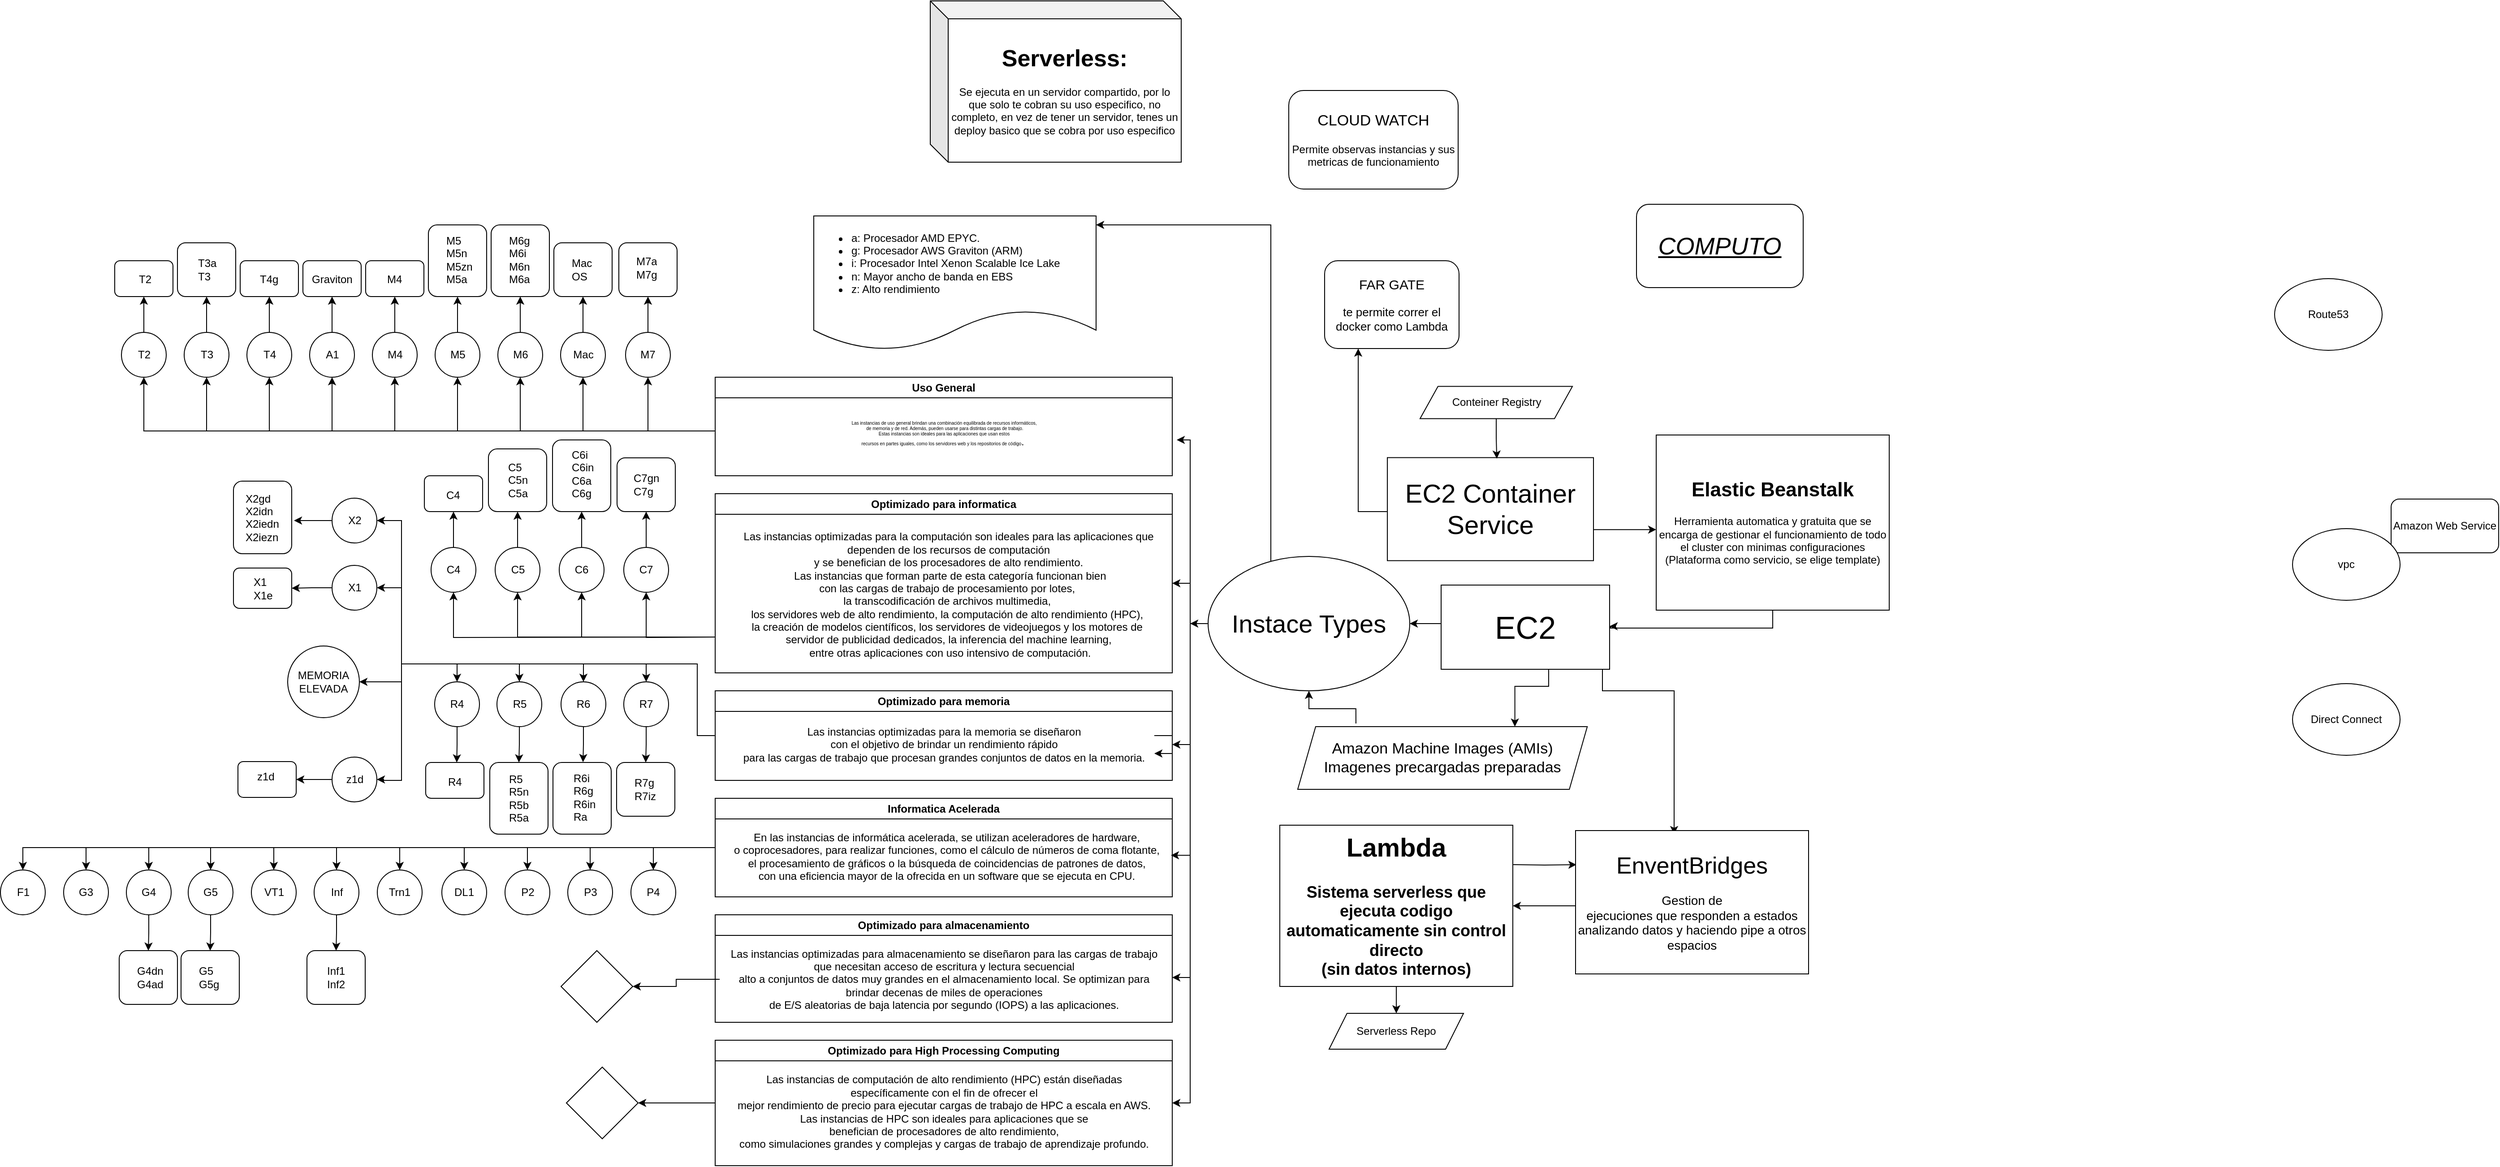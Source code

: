 <mxfile version="21.3.6" type="github">
  <diagram name="Página-1" id="7uCXfXIc8fd2pdZziexb">
    <mxGraphModel dx="3400" dy="2095" grid="1" gridSize="10" guides="1" tooltips="1" connect="1" arrows="1" fold="1" page="1" pageScale="1" pageWidth="827" pageHeight="1169" math="0" shadow="0">
      <root>
        <mxCell id="0" />
        <mxCell id="1" parent="0" />
        <mxCell id="kZv1v513atMaFXBSJFO3-1" value="Amazon Web Service" style="rounded=1;whiteSpace=wrap;html=1;" parent="1" vertex="1">
          <mxGeometry x="1070" y="186" width="120" height="60" as="geometry" />
        </mxCell>
        <mxCell id="E2Kj-onIHeJ60yQdCFoT-235" style="edgeStyle=orthogonalEdgeStyle;rounded=0;orthogonalLoop=1;jettySize=auto;html=1;entryX=0.423;entryY=0.025;entryDx=0;entryDy=0;entryPerimeter=0;" edge="1" parent="1" source="wzusWgHNVMKydE2oBifo-2" target="E2Kj-onIHeJ60yQdCFoT-234">
          <mxGeometry relative="1" as="geometry">
            <Array as="points">
              <mxPoint x="190" y="400" />
              <mxPoint x="270" y="400" />
            </Array>
          </mxGeometry>
        </mxCell>
        <mxCell id="E2Kj-onIHeJ60yQdCFoT-237" style="edgeStyle=orthogonalEdgeStyle;rounded=0;orthogonalLoop=1;jettySize=auto;html=1;entryX=0.75;entryY=0;entryDx=0;entryDy=0;" edge="1" parent="1" source="wzusWgHNVMKydE2oBifo-2" target="E2Kj-onIHeJ60yQdCFoT-231">
          <mxGeometry relative="1" as="geometry">
            <Array as="points">
              <mxPoint x="130" y="395" />
              <mxPoint x="92" y="395" />
            </Array>
          </mxGeometry>
        </mxCell>
        <mxCell id="E2Kj-onIHeJ60yQdCFoT-248" style="edgeStyle=orthogonalEdgeStyle;rounded=0;orthogonalLoop=1;jettySize=auto;html=1;" edge="1" parent="1" target="wzusWgHNVMKydE2oBifo-4">
          <mxGeometry relative="1" as="geometry">
            <mxPoint x="10" y="327.957" as="sourcePoint" />
            <mxPoint x="-10" y="330" as="targetPoint" />
            <Array as="points">
              <mxPoint x="10" y="325" />
            </Array>
          </mxGeometry>
        </mxCell>
        <mxCell id="wzusWgHNVMKydE2oBifo-2" value="&lt;font style=&quot;font-size: 35px;&quot;&gt;EC2&lt;/font&gt;" style="rounded=0;whiteSpace=wrap;html=1;" parent="1" vertex="1">
          <mxGeometry x="10" y="282" width="188" height="94" as="geometry" />
        </mxCell>
        <mxCell id="wzusWgHNVMKydE2oBifo-9" style="edgeStyle=orthogonalEdgeStyle;rounded=0;orthogonalLoop=1;jettySize=auto;html=1;" parent="1" target="wzusWgHNVMKydE2oBifo-8" edge="1">
          <mxGeometry relative="1" as="geometry">
            <mxPoint x="-260" y="325" as="sourcePoint" />
            <Array as="points">
              <mxPoint x="-270" y="325" />
              <mxPoint x="-270" y="120" />
            </Array>
          </mxGeometry>
        </mxCell>
        <mxCell id="wzusWgHNVMKydE2oBifo-12" style="edgeStyle=orthogonalEdgeStyle;rounded=0;orthogonalLoop=1;jettySize=auto;html=1;exitX=0;exitY=0.5;exitDx=0;exitDy=0;entryX=1;entryY=0.5;entryDx=0;entryDy=0;" parent="1" source="wzusWgHNVMKydE2oBifo-4" target="wzusWgHNVMKydE2oBifo-10" edge="1">
          <mxGeometry relative="1" as="geometry" />
        </mxCell>
        <mxCell id="wzusWgHNVMKydE2oBifo-15" style="edgeStyle=orthogonalEdgeStyle;rounded=0;orthogonalLoop=1;jettySize=auto;html=1;" parent="1" source="wzusWgHNVMKydE2oBifo-4" edge="1">
          <mxGeometry relative="1" as="geometry">
            <mxPoint x="-270" y="325" as="targetPoint" />
          </mxGeometry>
        </mxCell>
        <mxCell id="wzusWgHNVMKydE2oBifo-16" style="edgeStyle=orthogonalEdgeStyle;rounded=0;orthogonalLoop=1;jettySize=auto;html=1;" parent="1" source="wzusWgHNVMKydE2oBifo-4" edge="1">
          <mxGeometry relative="1" as="geometry">
            <mxPoint x="-290" y="460" as="targetPoint" />
            <Array as="points">
              <mxPoint x="-270" y="325" />
              <mxPoint x="-270" y="460" />
              <mxPoint x="-290" y="460" />
            </Array>
          </mxGeometry>
        </mxCell>
        <mxCell id="wzusWgHNVMKydE2oBifo-22" style="edgeStyle=orthogonalEdgeStyle;rounded=0;orthogonalLoop=1;jettySize=auto;html=1;entryX=1.001;entryY=0.48;entryDx=0;entryDy=0;entryPerimeter=0;" parent="1" source="wzusWgHNVMKydE2oBifo-4" target="wzusWgHNVMKydE2oBifo-19" edge="1">
          <mxGeometry relative="1" as="geometry">
            <Array as="points">
              <mxPoint x="-270" y="325" />
              <mxPoint x="-270" y="584" />
            </Array>
          </mxGeometry>
        </mxCell>
        <mxCell id="wzusWgHNVMKydE2oBifo-27" style="edgeStyle=orthogonalEdgeStyle;rounded=0;orthogonalLoop=1;jettySize=auto;html=1;" parent="1" source="wzusWgHNVMKydE2oBifo-4" edge="1">
          <mxGeometry relative="1" as="geometry">
            <mxPoint x="-290" y="720" as="targetPoint" />
            <Array as="points">
              <mxPoint x="-270" y="325" />
              <mxPoint x="-270" y="720" />
              <mxPoint x="-290" y="720" />
            </Array>
          </mxGeometry>
        </mxCell>
        <mxCell id="E2Kj-onIHeJ60yQdCFoT-4" style="edgeStyle=orthogonalEdgeStyle;rounded=0;orthogonalLoop=1;jettySize=auto;html=1;entryX=1;entryY=0.5;entryDx=0;entryDy=0;" edge="1" parent="1" source="wzusWgHNVMKydE2oBifo-4" target="E2Kj-onIHeJ60yQdCFoT-1">
          <mxGeometry relative="1" as="geometry" />
        </mxCell>
        <mxCell id="E2Kj-onIHeJ60yQdCFoT-18" style="edgeStyle=orthogonalEdgeStyle;rounded=0;orthogonalLoop=1;jettySize=auto;html=1;" edge="1" parent="1" source="wzusWgHNVMKydE2oBifo-4">
          <mxGeometry relative="1" as="geometry">
            <mxPoint x="-375" y="-120" as="targetPoint" />
            <Array as="points">
              <mxPoint x="-180" y="-120" />
            </Array>
          </mxGeometry>
        </mxCell>
        <mxCell id="wzusWgHNVMKydE2oBifo-4" value="&lt;font style=&quot;font-size: 28px;&quot;&gt;Instace Types&lt;/font&gt;" style="ellipse;whiteSpace=wrap;html=1;" parent="1" vertex="1">
          <mxGeometry x="-250" y="250" width="225" height="150" as="geometry" />
        </mxCell>
        <mxCell id="E2Kj-onIHeJ60yQdCFoT-24" style="edgeStyle=orthogonalEdgeStyle;rounded=0;orthogonalLoop=1;jettySize=auto;html=1;entryX=0.5;entryY=1;entryDx=0;entryDy=0;" edge="1" parent="1" target="E2Kj-onIHeJ60yQdCFoT-20">
          <mxGeometry relative="1" as="geometry">
            <mxPoint x="-800" y="120" as="sourcePoint" />
            <Array as="points">
              <mxPoint x="-800" y="110" />
              <mxPoint x="-1017" y="110" />
            </Array>
          </mxGeometry>
        </mxCell>
        <mxCell id="E2Kj-onIHeJ60yQdCFoT-26" style="edgeStyle=orthogonalEdgeStyle;rounded=0;orthogonalLoop=1;jettySize=auto;html=1;entryX=0.5;entryY=1;entryDx=0;entryDy=0;" edge="1" parent="1" target="E2Kj-onIHeJ60yQdCFoT-5">
          <mxGeometry relative="1" as="geometry">
            <mxPoint x="-800" y="110" as="sourcePoint" />
            <Array as="points">
              <mxPoint x="-875" y="110" />
            </Array>
          </mxGeometry>
        </mxCell>
        <mxCell id="E2Kj-onIHeJ60yQdCFoT-27" style="edgeStyle=orthogonalEdgeStyle;rounded=0;orthogonalLoop=1;jettySize=auto;html=1;entryX=0.5;entryY=1;entryDx=0;entryDy=0;" edge="1" parent="1" source="wzusWgHNVMKydE2oBifo-5" target="E2Kj-onIHeJ60yQdCFoT-10">
          <mxGeometry relative="1" as="geometry">
            <Array as="points">
              <mxPoint x="-947" y="110" />
            </Array>
          </mxGeometry>
        </mxCell>
        <mxCell id="E2Kj-onIHeJ60yQdCFoT-32" style="edgeStyle=orthogonalEdgeStyle;rounded=0;orthogonalLoop=1;jettySize=auto;html=1;entryX=0.5;entryY=1;entryDx=0;entryDy=0;" edge="1" parent="1" source="wzusWgHNVMKydE2oBifo-5" target="E2Kj-onIHeJ60yQdCFoT-29">
          <mxGeometry relative="1" as="geometry">
            <Array as="points">
              <mxPoint x="-1087" y="110" />
            </Array>
          </mxGeometry>
        </mxCell>
        <mxCell id="E2Kj-onIHeJ60yQdCFoT-42" style="edgeStyle=orthogonalEdgeStyle;rounded=0;orthogonalLoop=1;jettySize=auto;html=1;entryX=0.5;entryY=1;entryDx=0;entryDy=0;" edge="1" parent="1" source="wzusWgHNVMKydE2oBifo-5" target="E2Kj-onIHeJ60yQdCFoT-34">
          <mxGeometry relative="1" as="geometry">
            <Array as="points">
              <mxPoint x="-1157" y="110" />
            </Array>
          </mxGeometry>
        </mxCell>
        <mxCell id="E2Kj-onIHeJ60yQdCFoT-43" style="edgeStyle=orthogonalEdgeStyle;rounded=0;orthogonalLoop=1;jettySize=auto;html=1;entryX=0.5;entryY=1;entryDx=0;entryDy=0;" edge="1" parent="1" source="wzusWgHNVMKydE2oBifo-5" target="E2Kj-onIHeJ60yQdCFoT-39">
          <mxGeometry relative="1" as="geometry">
            <Array as="points">
              <mxPoint x="-1227" y="110" />
            </Array>
          </mxGeometry>
        </mxCell>
        <mxCell id="E2Kj-onIHeJ60yQdCFoT-65" style="edgeStyle=orthogonalEdgeStyle;rounded=0;orthogonalLoop=1;jettySize=auto;html=1;entryX=0.5;entryY=1;entryDx=0;entryDy=0;" edge="1" parent="1" source="wzusWgHNVMKydE2oBifo-5" target="E2Kj-onIHeJ60yQdCFoT-61">
          <mxGeometry relative="1" as="geometry">
            <Array as="points">
              <mxPoint x="-1437" y="110" />
            </Array>
          </mxGeometry>
        </mxCell>
        <mxCell id="E2Kj-onIHeJ60yQdCFoT-66" style="edgeStyle=orthogonalEdgeStyle;rounded=0;orthogonalLoop=1;jettySize=auto;html=1;entryX=0.5;entryY=1;entryDx=0;entryDy=0;" edge="1" parent="1" source="wzusWgHNVMKydE2oBifo-5" target="E2Kj-onIHeJ60yQdCFoT-53">
          <mxGeometry relative="1" as="geometry">
            <Array as="points">
              <mxPoint x="-1297" y="110" />
            </Array>
          </mxGeometry>
        </mxCell>
        <mxCell id="wzusWgHNVMKydE2oBifo-5" value="Uso General" style="swimlane;whiteSpace=wrap;html=1;" parent="1" vertex="1">
          <mxGeometry x="-800" y="50" width="510" height="110" as="geometry" />
        </mxCell>
        <mxCell id="wzusWgHNVMKydE2oBifo-8" value="&lt;div style=&quot;font-size: 5px;&quot;&gt;Las instancias de uso general brindan una combinación equilibrada de recursos informáticos&lt;span style=&quot;background-color: initial;&quot;&gt;,&lt;/span&gt;&lt;/div&gt;&lt;div style=&quot;font-size: 5px;&quot;&gt;&lt;span style=&quot;background-color: initial;&quot;&gt;&amp;nbsp;de memoria y de red. Además, pueden usarse para distintas cargas de trabajo.&lt;/span&gt;&lt;/div&gt;&lt;div style=&quot;font-size: 5px;&quot;&gt;&lt;span style=&quot;background-color: initial;&quot;&gt;Estas instancias son ideales para las aplicaciones que us&lt;/span&gt;&lt;span style=&quot;background-color: initial;&quot;&gt;an estos&lt;/span&gt;&lt;/div&gt;&lt;div style=&quot;font-size: 5px;&quot;&gt;&lt;span style=&quot;background-color: initial;&quot;&gt;recursos en partes iguales, como los servidores web y los repositorios de código&lt;/span&gt;&lt;span style=&quot;font-size: 11px; background-color: initial;&quot;&gt;.&amp;nbsp;&lt;/span&gt;&lt;/div&gt;" style="text;html=1;align=center;verticalAlign=middle;resizable=0;points=[];autosize=1;strokeColor=none;fillColor=none;" parent="wzusWgHNVMKydE2oBifo-5" vertex="1">
          <mxGeometry x="-5" y="28" width="520" height="70" as="geometry" />
        </mxCell>
        <mxCell id="E2Kj-onIHeJ60yQdCFoT-86" style="edgeStyle=orthogonalEdgeStyle;rounded=0;orthogonalLoop=1;jettySize=auto;html=1;entryX=0.5;entryY=1;entryDx=0;entryDy=0;" edge="1" parent="1" source="wzusWgHNVMKydE2oBifo-10" target="E2Kj-onIHeJ60yQdCFoT-72">
          <mxGeometry relative="1" as="geometry">
            <Array as="points">
              <mxPoint x="-949" y="340" />
            </Array>
          </mxGeometry>
        </mxCell>
        <mxCell id="E2Kj-onIHeJ60yQdCFoT-88" style="edgeStyle=orthogonalEdgeStyle;rounded=0;orthogonalLoop=1;jettySize=auto;html=1;entryX=0.5;entryY=1;entryDx=0;entryDy=0;exitX=0;exitY=0.5;exitDx=0;exitDy=0;" edge="1" parent="1" source="wzusWgHNVMKydE2oBifo-10" target="E2Kj-onIHeJ60yQdCFoT-76">
          <mxGeometry relative="1" as="geometry">
            <Array as="points">
              <mxPoint x="-800" y="340" />
              <mxPoint x="-1020" y="340" />
            </Array>
          </mxGeometry>
        </mxCell>
        <mxCell id="E2Kj-onIHeJ60yQdCFoT-90" style="edgeStyle=orthogonalEdgeStyle;rounded=0;orthogonalLoop=1;jettySize=auto;html=1;entryX=0.5;entryY=1;entryDx=0;entryDy=0;" edge="1" parent="1" target="E2Kj-onIHeJ60yQdCFoT-68">
          <mxGeometry relative="1" as="geometry">
            <mxPoint x="-800" y="340" as="sourcePoint" />
          </mxGeometry>
        </mxCell>
        <mxCell id="E2Kj-onIHeJ60yQdCFoT-91" style="edgeStyle=orthogonalEdgeStyle;rounded=0;orthogonalLoop=1;jettySize=auto;html=1;entryX=0.5;entryY=1;entryDx=0;entryDy=0;" edge="1" parent="1" target="E2Kj-onIHeJ60yQdCFoT-80">
          <mxGeometry relative="1" as="geometry">
            <mxPoint x="-800" y="340" as="sourcePoint" />
          </mxGeometry>
        </mxCell>
        <mxCell id="wzusWgHNVMKydE2oBifo-10" value="Optimizado para informatica" style="swimlane;whiteSpace=wrap;html=1;" parent="1" vertex="1">
          <mxGeometry x="-800" y="180" width="510" height="200" as="geometry" />
        </mxCell>
        <mxCell id="wzusWgHNVMKydE2oBifo-11" value="&lt;div&gt;Las instancias optimizadas para la computación son ideales para las aplicaciones que&lt;/div&gt;&lt;div&gt;&amp;nbsp;dependen de los recursos de computación&amp;nbsp;&lt;/div&gt;&lt;div&gt;y se benefician de los procesadores de alto rendimiento.&lt;/div&gt;&lt;div&gt;&amp;nbsp;Las instancias que forman parte de esta categoría funcionan bien&lt;/div&gt;&lt;div&gt;con las cargas de trabajo de procesamiento por lotes,&amp;nbsp;&lt;/div&gt;&lt;div&gt;la transcodificación de archivos multimedia,&amp;nbsp;&lt;/div&gt;&lt;div&gt;los servidores web de alto rendimiento, la computación de alto rendimiento (HPC),&amp;nbsp;&lt;/div&gt;&lt;div&gt;la creación de modelos científicos, los servidores de videojuegos y los motores de&amp;nbsp;&lt;/div&gt;&lt;div&gt;servidor de publicidad dedicados, la inferencia del machine learning,&lt;/div&gt;&lt;div&gt;&amp;nbsp;entre otras aplicaciones con uso intensivo de computación.&lt;/div&gt;&lt;div&gt;&lt;br&gt;&lt;/div&gt;" style="text;html=1;align=center;verticalAlign=middle;resizable=0;points=[];autosize=1;strokeColor=none;fillColor=none;" parent="wzusWgHNVMKydE2oBifo-10" vertex="1">
          <mxGeometry x="20" y="35" width="480" height="170" as="geometry" />
        </mxCell>
        <mxCell id="E2Kj-onIHeJ60yQdCFoT-118" style="edgeStyle=orthogonalEdgeStyle;rounded=0;orthogonalLoop=1;jettySize=auto;html=1;entryX=0.5;entryY=0;entryDx=0;entryDy=0;" edge="1" parent="1" source="wzusWgHNVMKydE2oBifo-13" target="E2Kj-onIHeJ60yQdCFoT-93">
          <mxGeometry relative="1" as="geometry">
            <Array as="points">
              <mxPoint x="-820" y="450" />
              <mxPoint x="-820" y="370" />
              <mxPoint x="-877" y="370" />
            </Array>
          </mxGeometry>
        </mxCell>
        <mxCell id="E2Kj-onIHeJ60yQdCFoT-119" style="edgeStyle=orthogonalEdgeStyle;rounded=0;orthogonalLoop=1;jettySize=auto;html=1;entryX=0.5;entryY=0;entryDx=0;entryDy=0;exitX=0;exitY=0.5;exitDx=0;exitDy=0;" edge="1" parent="1" source="wzusWgHNVMKydE2oBifo-13" target="E2Kj-onIHeJ60yQdCFoT-97">
          <mxGeometry relative="1" as="geometry">
            <mxPoint x="-800" y="430" as="sourcePoint" />
            <Array as="points">
              <mxPoint x="-820" y="450" />
              <mxPoint x="-820" y="370" />
              <mxPoint x="-947" y="370" />
            </Array>
          </mxGeometry>
        </mxCell>
        <mxCell id="E2Kj-onIHeJ60yQdCFoT-120" style="edgeStyle=orthogonalEdgeStyle;rounded=0;orthogonalLoop=1;jettySize=auto;html=1;entryX=0.5;entryY=0;entryDx=0;entryDy=0;" edge="1" parent="1" target="E2Kj-onIHeJ60yQdCFoT-101">
          <mxGeometry relative="1" as="geometry">
            <mxPoint x="-820" y="450" as="sourcePoint" />
            <Array as="points">
              <mxPoint x="-820" y="370" />
              <mxPoint x="-1018" y="370" />
            </Array>
          </mxGeometry>
        </mxCell>
        <mxCell id="E2Kj-onIHeJ60yQdCFoT-121" style="edgeStyle=orthogonalEdgeStyle;rounded=0;orthogonalLoop=1;jettySize=auto;html=1;entryX=0.5;entryY=0;entryDx=0;entryDy=0;exitX=0;exitY=0.5;exitDx=0;exitDy=0;" edge="1" parent="1" source="wzusWgHNVMKydE2oBifo-13" target="E2Kj-onIHeJ60yQdCFoT-105">
          <mxGeometry relative="1" as="geometry">
            <Array as="points">
              <mxPoint x="-820" y="450" />
              <mxPoint x="-820" y="370" />
              <mxPoint x="-1088" y="370" />
            </Array>
          </mxGeometry>
        </mxCell>
        <mxCell id="E2Kj-onIHeJ60yQdCFoT-157" style="edgeStyle=orthogonalEdgeStyle;rounded=0;orthogonalLoop=1;jettySize=auto;html=1;entryX=1;entryY=0.5;entryDx=0;entryDy=0;" edge="1" parent="1" target="E2Kj-onIHeJ60yQdCFoT-126">
          <mxGeometry relative="1" as="geometry">
            <mxPoint x="-800" y="450" as="sourcePoint" />
            <Array as="points">
              <mxPoint x="-820" y="450" />
              <mxPoint x="-820" y="370" />
              <mxPoint x="-1150" y="370" />
              <mxPoint x="-1150" y="210" />
            </Array>
          </mxGeometry>
        </mxCell>
        <mxCell id="E2Kj-onIHeJ60yQdCFoT-158" style="edgeStyle=orthogonalEdgeStyle;rounded=0;orthogonalLoop=1;jettySize=auto;html=1;entryX=1;entryY=0.5;entryDx=0;entryDy=0;exitX=0;exitY=0.5;exitDx=0;exitDy=0;" edge="1" parent="1" source="wzusWgHNVMKydE2oBifo-13" target="E2Kj-onIHeJ60yQdCFoT-146">
          <mxGeometry relative="1" as="geometry">
            <Array as="points">
              <mxPoint x="-820" y="450" />
              <mxPoint x="-820" y="370" />
              <mxPoint x="-1150" y="370" />
              <mxPoint x="-1150" y="285" />
            </Array>
          </mxGeometry>
        </mxCell>
        <mxCell id="E2Kj-onIHeJ60yQdCFoT-166" style="edgeStyle=orthogonalEdgeStyle;rounded=0;orthogonalLoop=1;jettySize=auto;html=1;entryX=1;entryY=0.5;entryDx=0;entryDy=0;exitX=0;exitY=0.5;exitDx=0;exitDy=0;" edge="1" parent="1" source="wzusWgHNVMKydE2oBifo-13" target="E2Kj-onIHeJ60yQdCFoT-154">
          <mxGeometry relative="1" as="geometry">
            <Array as="points">
              <mxPoint x="-820" y="450" />
              <mxPoint x="-820" y="370" />
              <mxPoint x="-1150" y="370" />
              <mxPoint x="-1150" y="500" />
              <mxPoint x="-1170" y="500" />
              <mxPoint x="-1170" y="499" />
            </Array>
          </mxGeometry>
        </mxCell>
        <mxCell id="E2Kj-onIHeJ60yQdCFoT-168" style="edgeStyle=orthogonalEdgeStyle;rounded=0;orthogonalLoop=1;jettySize=auto;html=1;entryX=1;entryY=0.5;entryDx=0;entryDy=0;exitX=0;exitY=0.5;exitDx=0;exitDy=0;" edge="1" parent="1" source="wzusWgHNVMKydE2oBifo-13" target="E2Kj-onIHeJ60yQdCFoT-150">
          <mxGeometry relative="1" as="geometry">
            <Array as="points">
              <mxPoint x="-820" y="450" />
              <mxPoint x="-820" y="370" />
              <mxPoint x="-1150" y="370" />
              <mxPoint x="-1150" y="390" />
            </Array>
          </mxGeometry>
        </mxCell>
        <mxCell id="wzusWgHNVMKydE2oBifo-13" value="Optimizado para memoria" style="swimlane;whiteSpace=wrap;html=1;" parent="1" vertex="1">
          <mxGeometry x="-800" y="400" width="510" height="100" as="geometry" />
        </mxCell>
        <mxCell id="wzusWgHNVMKydE2oBifo-14" value="Las instancias optimizadas para la memoria se diseñaron&lt;br&gt;con el objetivo de brindar un rendimiento rápido&lt;br&gt;para las cargas de trabajo que procesan grandes conjuntos de datos en la memoria." style="text;html=1;align=center;verticalAlign=middle;resizable=0;points=[];autosize=1;strokeColor=none;fillColor=none;" parent="wzusWgHNVMKydE2oBifo-13" vertex="1">
          <mxGeometry x="20" y="30" width="470" height="60" as="geometry" />
        </mxCell>
        <mxCell id="E2Kj-onIHeJ60yQdCFoT-167" style="edgeStyle=orthogonalEdgeStyle;rounded=0;orthogonalLoop=1;jettySize=auto;html=1;" edge="1" parent="wzusWgHNVMKydE2oBifo-13" source="wzusWgHNVMKydE2oBifo-14" target="wzusWgHNVMKydE2oBifo-14">
          <mxGeometry relative="1" as="geometry" />
        </mxCell>
        <mxCell id="wzusWgHNVMKydE2oBifo-17" value="&lt;ul&gt;&lt;li&gt;&lt;span style=&quot;background-color: initial;&quot;&gt;a: Procesador AMD EPYC.&lt;/span&gt;&lt;/li&gt;&lt;li&gt;g: Procesador AWS Graviton (ARM)&lt;/li&gt;&lt;li&gt;i: Procesador Intel Xenon Scalable Ice Lake&lt;/li&gt;&lt;li&gt;n: Mayor ancho de banda en EBS&lt;/li&gt;&lt;li&gt;z: Alto rendimiento&amp;nbsp;&amp;nbsp;&lt;/li&gt;&lt;/ul&gt;" style="shape=document;whiteSpace=wrap;html=1;boundedLbl=1;align=left;" parent="1" vertex="1">
          <mxGeometry x="-690" y="-130" width="315" height="150" as="geometry" />
        </mxCell>
        <mxCell id="E2Kj-onIHeJ60yQdCFoT-216" style="edgeStyle=orthogonalEdgeStyle;rounded=0;orthogonalLoop=1;jettySize=auto;html=1;entryX=0.5;entryY=0;entryDx=0;entryDy=0;" edge="1" parent="1" source="wzusWgHNVMKydE2oBifo-18" target="E2Kj-onIHeJ60yQdCFoT-183">
          <mxGeometry relative="1" as="geometry" />
        </mxCell>
        <mxCell id="E2Kj-onIHeJ60yQdCFoT-217" style="edgeStyle=orthogonalEdgeStyle;rounded=0;orthogonalLoop=1;jettySize=auto;html=1;entryX=0.5;entryY=0;entryDx=0;entryDy=0;" edge="1" parent="1" source="wzusWgHNVMKydE2oBifo-18" target="E2Kj-onIHeJ60yQdCFoT-179">
          <mxGeometry relative="1" as="geometry" />
        </mxCell>
        <mxCell id="E2Kj-onIHeJ60yQdCFoT-218" style="edgeStyle=orthogonalEdgeStyle;rounded=0;orthogonalLoop=1;jettySize=auto;html=1;entryX=0.5;entryY=0;entryDx=0;entryDy=0;" edge="1" parent="1" source="wzusWgHNVMKydE2oBifo-18" target="E2Kj-onIHeJ60yQdCFoT-175">
          <mxGeometry relative="1" as="geometry" />
        </mxCell>
        <mxCell id="E2Kj-onIHeJ60yQdCFoT-219" style="edgeStyle=orthogonalEdgeStyle;rounded=0;orthogonalLoop=1;jettySize=auto;html=1;entryX=0.5;entryY=0;entryDx=0;entryDy=0;" edge="1" parent="1" source="wzusWgHNVMKydE2oBifo-18" target="E2Kj-onIHeJ60yQdCFoT-171">
          <mxGeometry relative="1" as="geometry" />
        </mxCell>
        <mxCell id="E2Kj-onIHeJ60yQdCFoT-220" style="edgeStyle=orthogonalEdgeStyle;rounded=0;orthogonalLoop=1;jettySize=auto;html=1;entryX=0.5;entryY=0;entryDx=0;entryDy=0;" edge="1" parent="1" source="wzusWgHNVMKydE2oBifo-18" target="E2Kj-onIHeJ60yQdCFoT-187">
          <mxGeometry relative="1" as="geometry" />
        </mxCell>
        <mxCell id="E2Kj-onIHeJ60yQdCFoT-221" style="edgeStyle=orthogonalEdgeStyle;rounded=0;orthogonalLoop=1;jettySize=auto;html=1;entryX=0.5;entryY=0;entryDx=0;entryDy=0;" edge="1" parent="1" source="wzusWgHNVMKydE2oBifo-18" target="E2Kj-onIHeJ60yQdCFoT-191">
          <mxGeometry relative="1" as="geometry" />
        </mxCell>
        <mxCell id="E2Kj-onIHeJ60yQdCFoT-222" style="edgeStyle=orthogonalEdgeStyle;rounded=0;orthogonalLoop=1;jettySize=auto;html=1;entryX=0.5;entryY=0;entryDx=0;entryDy=0;" edge="1" parent="1" source="wzusWgHNVMKydE2oBifo-18" target="E2Kj-onIHeJ60yQdCFoT-195">
          <mxGeometry relative="1" as="geometry" />
        </mxCell>
        <mxCell id="E2Kj-onIHeJ60yQdCFoT-223" style="edgeStyle=orthogonalEdgeStyle;rounded=0;orthogonalLoop=1;jettySize=auto;html=1;entryX=0.5;entryY=0;entryDx=0;entryDy=0;" edge="1" parent="1" source="wzusWgHNVMKydE2oBifo-18" target="E2Kj-onIHeJ60yQdCFoT-199">
          <mxGeometry relative="1" as="geometry" />
        </mxCell>
        <mxCell id="E2Kj-onIHeJ60yQdCFoT-224" style="edgeStyle=orthogonalEdgeStyle;rounded=0;orthogonalLoop=1;jettySize=auto;html=1;entryX=0.5;entryY=0;entryDx=0;entryDy=0;" edge="1" parent="1" source="wzusWgHNVMKydE2oBifo-18" target="E2Kj-onIHeJ60yQdCFoT-203">
          <mxGeometry relative="1" as="geometry" />
        </mxCell>
        <mxCell id="E2Kj-onIHeJ60yQdCFoT-225" style="edgeStyle=orthogonalEdgeStyle;rounded=0;orthogonalLoop=1;jettySize=auto;html=1;entryX=0.5;entryY=0;entryDx=0;entryDy=0;" edge="1" parent="1" source="wzusWgHNVMKydE2oBifo-18" target="E2Kj-onIHeJ60yQdCFoT-207">
          <mxGeometry relative="1" as="geometry" />
        </mxCell>
        <mxCell id="E2Kj-onIHeJ60yQdCFoT-226" style="edgeStyle=orthogonalEdgeStyle;rounded=0;orthogonalLoop=1;jettySize=auto;html=1;entryX=0.5;entryY=0;entryDx=0;entryDy=0;" edge="1" parent="1" source="wzusWgHNVMKydE2oBifo-18" target="E2Kj-onIHeJ60yQdCFoT-211">
          <mxGeometry relative="1" as="geometry" />
        </mxCell>
        <mxCell id="wzusWgHNVMKydE2oBifo-18" value="Informatica Acelerada" style="swimlane;whiteSpace=wrap;html=1;" parent="1" vertex="1">
          <mxGeometry x="-800" y="520" width="510" height="110" as="geometry" />
        </mxCell>
        <mxCell id="wzusWgHNVMKydE2oBifo-19" value="En las instancias de informática acelerada, se utilizan aceleradores de hardware,&lt;br&gt;o coprocesadores, para realizar funciones, como el cálculo de números de coma flotante,&lt;br&gt;el procesamiento de gráficos o la búsqueda de coincidencias de patrones de datos,&lt;br&gt;con una eficiencia mayor de la ofrecida en un software que se ejecuta en CPU." style="text;html=1;align=center;verticalAlign=middle;resizable=0;points=[];autosize=1;strokeColor=none;fillColor=none;" parent="wzusWgHNVMKydE2oBifo-18" vertex="1">
          <mxGeometry x="8" y="30" width="500" height="70" as="geometry" />
        </mxCell>
        <mxCell id="wzusWgHNVMKydE2oBifo-25" value="Optimizado para almacenamiento" style="swimlane;whiteSpace=wrap;html=1;" parent="1" vertex="1">
          <mxGeometry x="-800" y="650" width="510" height="120" as="geometry" />
        </mxCell>
        <mxCell id="E2Kj-onIHeJ60yQdCFoT-228" style="edgeStyle=orthogonalEdgeStyle;rounded=0;orthogonalLoop=1;jettySize=auto;html=1;entryX=1;entryY=0.5;entryDx=0;entryDy=0;" edge="1" parent="1" source="wzusWgHNVMKydE2oBifo-26" target="E2Kj-onIHeJ60yQdCFoT-227">
          <mxGeometry relative="1" as="geometry" />
        </mxCell>
        <mxCell id="wzusWgHNVMKydE2oBifo-26" value="Las instancias optimizadas para almacenamiento se diseñaron para las cargas de trabajo&lt;br&gt;que necesitan acceso de escritura y lectura secuencial&lt;br&gt;alto a conjuntos de datos muy grandes en el almacenamiento local. Se optimizan para&lt;br&gt;brindar decenas de miles de operaciones&lt;br&gt;de E/S aleatorias de baja latencia por segundo (IOPS) a las aplicaciones." style="text;html=1;align=center;verticalAlign=middle;resizable=0;points=[];autosize=1;strokeColor=none;fillColor=none;" parent="1" vertex="1">
          <mxGeometry x="-795" y="677" width="500" height="90" as="geometry" />
        </mxCell>
        <mxCell id="E2Kj-onIHeJ60yQdCFoT-230" style="edgeStyle=orthogonalEdgeStyle;rounded=0;orthogonalLoop=1;jettySize=auto;html=1;entryX=1;entryY=0.5;entryDx=0;entryDy=0;" edge="1" parent="1" source="E2Kj-onIHeJ60yQdCFoT-1" target="E2Kj-onIHeJ60yQdCFoT-229">
          <mxGeometry relative="1" as="geometry" />
        </mxCell>
        <mxCell id="E2Kj-onIHeJ60yQdCFoT-1" value="Optimizado para High Processing Computing" style="swimlane;whiteSpace=wrap;html=1;" vertex="1" parent="1">
          <mxGeometry x="-800" y="790" width="510" height="140" as="geometry" />
        </mxCell>
        <mxCell id="E2Kj-onIHeJ60yQdCFoT-2" value="Las instancias de computación de alto rendimiento (HPC) están diseñadas&lt;br&gt;específicamente con el fin de ofrecer el&lt;br&gt;mejor rendimiento de precio para ejecutar cargas de trabajo de HPC a escala en AWS.&lt;br&gt;Las instancias de HPC son ideales para aplicaciones que se&lt;br&gt;benefician de procesadores de alto rendimiento,&lt;br&gt;como simulaciones grandes y complejas y cargas de trabajo de aprendizaje profundo." style="text;html=1;align=center;verticalAlign=middle;resizable=0;points=[];autosize=1;strokeColor=none;fillColor=none;" vertex="1" parent="E2Kj-onIHeJ60yQdCFoT-1">
          <mxGeometry x="15" y="30" width="480" height="100" as="geometry" />
        </mxCell>
        <mxCell id="E2Kj-onIHeJ60yQdCFoT-7" style="edgeStyle=orthogonalEdgeStyle;rounded=0;orthogonalLoop=1;jettySize=auto;html=1;entryX=0.5;entryY=1;entryDx=0;entryDy=0;" edge="1" parent="1" source="E2Kj-onIHeJ60yQdCFoT-5" target="E2Kj-onIHeJ60yQdCFoT-6">
          <mxGeometry relative="1" as="geometry" />
        </mxCell>
        <mxCell id="E2Kj-onIHeJ60yQdCFoT-5" value="M7" style="ellipse;whiteSpace=wrap;html=1;" vertex="1" parent="1">
          <mxGeometry x="-900" width="50" height="50" as="geometry" />
        </mxCell>
        <mxCell id="E2Kj-onIHeJ60yQdCFoT-6" value="" style="rounded=1;whiteSpace=wrap;html=1;" vertex="1" parent="1">
          <mxGeometry x="-907.5" y="-100" width="65" height="60" as="geometry" />
        </mxCell>
        <mxCell id="E2Kj-onIHeJ60yQdCFoT-8" value="M7a&lt;br&gt;M7g" style="text;strokeColor=none;fillColor=none;align=left;verticalAlign=middle;spacingLeft=4;spacingRight=4;overflow=hidden;points=[[0,0.5],[1,0.5]];portConstraint=eastwest;rotatable=0;whiteSpace=wrap;html=1;" vertex="1" parent="1">
          <mxGeometry x="-894" y="-95" width="34" height="45" as="geometry" />
        </mxCell>
        <mxCell id="E2Kj-onIHeJ60yQdCFoT-9" style="edgeStyle=orthogonalEdgeStyle;rounded=0;orthogonalLoop=1;jettySize=auto;html=1;entryX=0.5;entryY=1;entryDx=0;entryDy=0;" edge="1" parent="1" source="E2Kj-onIHeJ60yQdCFoT-10" target="E2Kj-onIHeJ60yQdCFoT-11">
          <mxGeometry relative="1" as="geometry" />
        </mxCell>
        <mxCell id="E2Kj-onIHeJ60yQdCFoT-10" value="Mac" style="ellipse;whiteSpace=wrap;html=1;" vertex="1" parent="1">
          <mxGeometry x="-972.5" width="50" height="50" as="geometry" />
        </mxCell>
        <mxCell id="E2Kj-onIHeJ60yQdCFoT-11" value="" style="rounded=1;whiteSpace=wrap;html=1;" vertex="1" parent="1">
          <mxGeometry x="-980" y="-100" width="65" height="60" as="geometry" />
        </mxCell>
        <mxCell id="E2Kj-onIHeJ60yQdCFoT-12" value="Mac&lt;br&gt;OS" style="text;strokeColor=none;fillColor=none;align=left;verticalAlign=middle;spacingLeft=4;spacingRight=4;overflow=hidden;points=[[0,0.5],[1,0.5]];portConstraint=eastwest;rotatable=0;whiteSpace=wrap;html=1;" vertex="1" parent="1">
          <mxGeometry x="-966.5" y="-93" width="34" height="45" as="geometry" />
        </mxCell>
        <mxCell id="E2Kj-onIHeJ60yQdCFoT-19" style="edgeStyle=orthogonalEdgeStyle;rounded=0;orthogonalLoop=1;jettySize=auto;html=1;entryX=0.5;entryY=1;entryDx=0;entryDy=0;" edge="1" parent="1" source="E2Kj-onIHeJ60yQdCFoT-20" target="E2Kj-onIHeJ60yQdCFoT-21">
          <mxGeometry relative="1" as="geometry" />
        </mxCell>
        <mxCell id="E2Kj-onIHeJ60yQdCFoT-20" value="M6" style="ellipse;whiteSpace=wrap;html=1;" vertex="1" parent="1">
          <mxGeometry x="-1042.5" width="50" height="50" as="geometry" />
        </mxCell>
        <mxCell id="E2Kj-onIHeJ60yQdCFoT-21" value="" style="rounded=1;whiteSpace=wrap;html=1;" vertex="1" parent="1">
          <mxGeometry x="-1050" y="-120" width="65" height="80" as="geometry" />
        </mxCell>
        <mxCell id="E2Kj-onIHeJ60yQdCFoT-22" value="M6g&lt;br&gt;M6i&lt;br&gt;M6n&lt;br&gt;M6a" style="text;strokeColor=none;fillColor=none;align=left;verticalAlign=middle;spacingLeft=4;spacingRight=4;overflow=hidden;points=[[0,0.5],[1,0.5]];portConstraint=eastwest;rotatable=0;whiteSpace=wrap;html=1;" vertex="1" parent="1">
          <mxGeometry x="-1036.5" y="-112" width="34" height="62" as="geometry" />
        </mxCell>
        <mxCell id="E2Kj-onIHeJ60yQdCFoT-28" style="edgeStyle=orthogonalEdgeStyle;rounded=0;orthogonalLoop=1;jettySize=auto;html=1;entryX=0.5;entryY=1;entryDx=0;entryDy=0;" edge="1" parent="1" source="E2Kj-onIHeJ60yQdCFoT-29" target="E2Kj-onIHeJ60yQdCFoT-30">
          <mxGeometry relative="1" as="geometry" />
        </mxCell>
        <mxCell id="E2Kj-onIHeJ60yQdCFoT-29" value="M5" style="ellipse;whiteSpace=wrap;html=1;" vertex="1" parent="1">
          <mxGeometry x="-1112.5" width="50" height="50" as="geometry" />
        </mxCell>
        <mxCell id="E2Kj-onIHeJ60yQdCFoT-30" value="" style="rounded=1;whiteSpace=wrap;html=1;" vertex="1" parent="1">
          <mxGeometry x="-1120" y="-120" width="65" height="80" as="geometry" />
        </mxCell>
        <mxCell id="E2Kj-onIHeJ60yQdCFoT-31" value="M5&lt;br&gt;M5n&lt;br&gt;M5zn&lt;br&gt;M5a" style="text;strokeColor=none;fillColor=none;align=left;verticalAlign=middle;spacingLeft=4;spacingRight=4;overflow=hidden;points=[[0,0.5],[1,0.5]];portConstraint=eastwest;rotatable=0;whiteSpace=wrap;html=1;" vertex="1" parent="1">
          <mxGeometry x="-1106.5" y="-112" width="46.5" height="62" as="geometry" />
        </mxCell>
        <mxCell id="E2Kj-onIHeJ60yQdCFoT-33" style="edgeStyle=orthogonalEdgeStyle;rounded=0;orthogonalLoop=1;jettySize=auto;html=1;entryX=0.5;entryY=1;entryDx=0;entryDy=0;" edge="1" parent="1" source="E2Kj-onIHeJ60yQdCFoT-34" target="E2Kj-onIHeJ60yQdCFoT-35">
          <mxGeometry relative="1" as="geometry" />
        </mxCell>
        <mxCell id="E2Kj-onIHeJ60yQdCFoT-34" value="M4" style="ellipse;whiteSpace=wrap;html=1;" vertex="1" parent="1">
          <mxGeometry x="-1182.5" width="50" height="50" as="geometry" />
        </mxCell>
        <mxCell id="E2Kj-onIHeJ60yQdCFoT-35" value="" style="rounded=1;whiteSpace=wrap;html=1;" vertex="1" parent="1">
          <mxGeometry x="-1190" y="-80" width="65" height="40" as="geometry" />
        </mxCell>
        <mxCell id="E2Kj-onIHeJ60yQdCFoT-36" value="M4" style="text;strokeColor=none;fillColor=none;align=left;verticalAlign=middle;spacingLeft=4;spacingRight=4;overflow=hidden;points=[[0,0.5],[1,0.5]];portConstraint=eastwest;rotatable=0;whiteSpace=wrap;html=1;" vertex="1" parent="1">
          <mxGeometry x="-1172.5" y="-74" width="34" height="30" as="geometry" />
        </mxCell>
        <mxCell id="E2Kj-onIHeJ60yQdCFoT-38" style="edgeStyle=orthogonalEdgeStyle;rounded=0;orthogonalLoop=1;jettySize=auto;html=1;entryX=0.5;entryY=1;entryDx=0;entryDy=0;" edge="1" parent="1" source="E2Kj-onIHeJ60yQdCFoT-39" target="E2Kj-onIHeJ60yQdCFoT-40">
          <mxGeometry relative="1" as="geometry" />
        </mxCell>
        <mxCell id="E2Kj-onIHeJ60yQdCFoT-39" value="A1" style="ellipse;whiteSpace=wrap;html=1;" vertex="1" parent="1">
          <mxGeometry x="-1252.5" width="50" height="50" as="geometry" />
        </mxCell>
        <mxCell id="E2Kj-onIHeJ60yQdCFoT-40" value="" style="rounded=1;whiteSpace=wrap;html=1;" vertex="1" parent="1">
          <mxGeometry x="-1260" y="-80" width="65" height="40" as="geometry" />
        </mxCell>
        <mxCell id="E2Kj-onIHeJ60yQdCFoT-41" value="Graviton" style="text;strokeColor=none;fillColor=none;align=left;verticalAlign=middle;spacingLeft=4;spacingRight=4;overflow=hidden;points=[[0,0.5],[1,0.5]];portConstraint=eastwest;rotatable=0;whiteSpace=wrap;html=1;" vertex="1" parent="1">
          <mxGeometry x="-1256.5" y="-74" width="64.5" height="30" as="geometry" />
        </mxCell>
        <mxCell id="E2Kj-onIHeJ60yQdCFoT-52" style="edgeStyle=orthogonalEdgeStyle;rounded=0;orthogonalLoop=1;jettySize=auto;html=1;entryX=0.5;entryY=1;entryDx=0;entryDy=0;" edge="1" parent="1" source="E2Kj-onIHeJ60yQdCFoT-53" target="E2Kj-onIHeJ60yQdCFoT-54">
          <mxGeometry relative="1" as="geometry" />
        </mxCell>
        <mxCell id="E2Kj-onIHeJ60yQdCFoT-53" value="T4" style="ellipse;whiteSpace=wrap;html=1;" vertex="1" parent="1">
          <mxGeometry x="-1322.5" width="50" height="50" as="geometry" />
        </mxCell>
        <mxCell id="E2Kj-onIHeJ60yQdCFoT-54" value="" style="rounded=1;whiteSpace=wrap;html=1;" vertex="1" parent="1">
          <mxGeometry x="-1330" y="-80" width="65" height="40" as="geometry" />
        </mxCell>
        <mxCell id="E2Kj-onIHeJ60yQdCFoT-55" value="T4g" style="text;strokeColor=none;fillColor=none;align=left;verticalAlign=middle;spacingLeft=4;spacingRight=4;overflow=hidden;points=[[0,0.5],[1,0.5]];portConstraint=eastwest;rotatable=0;whiteSpace=wrap;html=1;" vertex="1" parent="1">
          <mxGeometry x="-1314.5" y="-74" width="30.5" height="30" as="geometry" />
        </mxCell>
        <mxCell id="E2Kj-onIHeJ60yQdCFoT-56" style="edgeStyle=orthogonalEdgeStyle;rounded=0;orthogonalLoop=1;jettySize=auto;html=1;entryX=0.5;entryY=1;entryDx=0;entryDy=0;" edge="1" parent="1" source="E2Kj-onIHeJ60yQdCFoT-57" target="E2Kj-onIHeJ60yQdCFoT-58">
          <mxGeometry relative="1" as="geometry" />
        </mxCell>
        <mxCell id="E2Kj-onIHeJ60yQdCFoT-57" value="T3" style="ellipse;whiteSpace=wrap;html=1;" vertex="1" parent="1">
          <mxGeometry x="-1392.5" width="50" height="50" as="geometry" />
        </mxCell>
        <mxCell id="E2Kj-onIHeJ60yQdCFoT-58" value="" style="rounded=1;whiteSpace=wrap;html=1;" vertex="1" parent="1">
          <mxGeometry x="-1400" y="-100" width="65" height="60" as="geometry" />
        </mxCell>
        <mxCell id="E2Kj-onIHeJ60yQdCFoT-59" value="T3a&lt;br&gt;T3" style="text;strokeColor=none;fillColor=none;align=left;verticalAlign=middle;spacingLeft=4;spacingRight=4;overflow=hidden;points=[[0,0.5],[1,0.5]];portConstraint=eastwest;rotatable=0;whiteSpace=wrap;html=1;" vertex="1" parent="1">
          <mxGeometry x="-1382.75" y="-98" width="35.75" height="56" as="geometry" />
        </mxCell>
        <mxCell id="E2Kj-onIHeJ60yQdCFoT-60" style="edgeStyle=orthogonalEdgeStyle;rounded=0;orthogonalLoop=1;jettySize=auto;html=1;entryX=0.5;entryY=1;entryDx=0;entryDy=0;" edge="1" parent="1" source="E2Kj-onIHeJ60yQdCFoT-61" target="E2Kj-onIHeJ60yQdCFoT-62">
          <mxGeometry relative="1" as="geometry" />
        </mxCell>
        <mxCell id="E2Kj-onIHeJ60yQdCFoT-61" value="T2" style="ellipse;whiteSpace=wrap;html=1;" vertex="1" parent="1">
          <mxGeometry x="-1462.5" width="50" height="50" as="geometry" />
        </mxCell>
        <mxCell id="E2Kj-onIHeJ60yQdCFoT-62" value="" style="rounded=1;whiteSpace=wrap;html=1;" vertex="1" parent="1">
          <mxGeometry x="-1470" y="-80" width="65" height="40" as="geometry" />
        </mxCell>
        <mxCell id="E2Kj-onIHeJ60yQdCFoT-63" value="T2" style="text;strokeColor=none;fillColor=none;align=left;verticalAlign=middle;spacingLeft=4;spacingRight=4;overflow=hidden;points=[[0,0.5],[1,0.5]];portConstraint=eastwest;rotatable=0;whiteSpace=wrap;html=1;" vertex="1" parent="1">
          <mxGeometry x="-1449.5" y="-74" width="64.5" height="30" as="geometry" />
        </mxCell>
        <mxCell id="E2Kj-onIHeJ60yQdCFoT-64" style="edgeStyle=orthogonalEdgeStyle;rounded=0;orthogonalLoop=1;jettySize=auto;html=1;entryX=0.5;entryY=1;entryDx=0;entryDy=0;" edge="1" parent="1" source="wzusWgHNVMKydE2oBifo-8" target="E2Kj-onIHeJ60yQdCFoT-57">
          <mxGeometry relative="1" as="geometry">
            <Array as="points">
              <mxPoint x="-1367" y="110" />
            </Array>
          </mxGeometry>
        </mxCell>
        <mxCell id="E2Kj-onIHeJ60yQdCFoT-67" style="edgeStyle=orthogonalEdgeStyle;rounded=0;orthogonalLoop=1;jettySize=auto;html=1;entryX=0.5;entryY=1;entryDx=0;entryDy=0;" edge="1" parent="1" source="E2Kj-onIHeJ60yQdCFoT-68" target="E2Kj-onIHeJ60yQdCFoT-69">
          <mxGeometry relative="1" as="geometry" />
        </mxCell>
        <mxCell id="E2Kj-onIHeJ60yQdCFoT-68" value="C7" style="ellipse;whiteSpace=wrap;html=1;" vertex="1" parent="1">
          <mxGeometry x="-902" y="240" width="50" height="50" as="geometry" />
        </mxCell>
        <mxCell id="E2Kj-onIHeJ60yQdCFoT-69" value="" style="rounded=1;whiteSpace=wrap;html=1;" vertex="1" parent="1">
          <mxGeometry x="-909.5" y="140" width="65" height="60" as="geometry" />
        </mxCell>
        <mxCell id="E2Kj-onIHeJ60yQdCFoT-70" value="C7gn&lt;br&gt;C7g" style="text;strokeColor=none;fillColor=none;align=left;verticalAlign=middle;spacingLeft=4;spacingRight=4;overflow=hidden;points=[[0,0.5],[1,0.5]];portConstraint=eastwest;rotatable=0;whiteSpace=wrap;html=1;" vertex="1" parent="1">
          <mxGeometry x="-897" y="147" width="46" height="45" as="geometry" />
        </mxCell>
        <mxCell id="E2Kj-onIHeJ60yQdCFoT-71" style="edgeStyle=orthogonalEdgeStyle;rounded=0;orthogonalLoop=1;jettySize=auto;html=1;entryX=0.5;entryY=1;entryDx=0;entryDy=0;" edge="1" parent="1" source="E2Kj-onIHeJ60yQdCFoT-72" target="E2Kj-onIHeJ60yQdCFoT-73">
          <mxGeometry relative="1" as="geometry" />
        </mxCell>
        <mxCell id="E2Kj-onIHeJ60yQdCFoT-72" value="C6" style="ellipse;whiteSpace=wrap;html=1;" vertex="1" parent="1">
          <mxGeometry x="-974" y="240" width="50" height="50" as="geometry" />
        </mxCell>
        <mxCell id="E2Kj-onIHeJ60yQdCFoT-73" value="" style="rounded=1;whiteSpace=wrap;html=1;" vertex="1" parent="1">
          <mxGeometry x="-981.5" y="120" width="65" height="80" as="geometry" />
        </mxCell>
        <mxCell id="E2Kj-onIHeJ60yQdCFoT-74" value="C6i&lt;br&gt;C6in&lt;br&gt;C6a&lt;br&gt;C6g" style="text;strokeColor=none;fillColor=none;align=left;verticalAlign=middle;spacingLeft=4;spacingRight=4;overflow=hidden;points=[[0,0.5],[1,0.5]];portConstraint=eastwest;rotatable=0;whiteSpace=wrap;html=1;" vertex="1" parent="1">
          <mxGeometry x="-966" y="120" width="34" height="75" as="geometry" />
        </mxCell>
        <mxCell id="E2Kj-onIHeJ60yQdCFoT-75" style="edgeStyle=orthogonalEdgeStyle;rounded=0;orthogonalLoop=1;jettySize=auto;html=1;entryX=0.5;entryY=1;entryDx=0;entryDy=0;" edge="1" parent="1" source="E2Kj-onIHeJ60yQdCFoT-76" target="E2Kj-onIHeJ60yQdCFoT-77">
          <mxGeometry relative="1" as="geometry" />
        </mxCell>
        <mxCell id="E2Kj-onIHeJ60yQdCFoT-76" value="C5" style="ellipse;whiteSpace=wrap;html=1;" vertex="1" parent="1">
          <mxGeometry x="-1045.5" y="240" width="50" height="50" as="geometry" />
        </mxCell>
        <mxCell id="E2Kj-onIHeJ60yQdCFoT-77" value="" style="rounded=1;whiteSpace=wrap;html=1;" vertex="1" parent="1">
          <mxGeometry x="-1053" y="130" width="65" height="70" as="geometry" />
        </mxCell>
        <mxCell id="E2Kj-onIHeJ60yQdCFoT-78" value="C5&lt;br&gt;C5n&lt;br&gt;C5a" style="text;strokeColor=none;fillColor=none;align=left;verticalAlign=middle;spacingLeft=4;spacingRight=4;overflow=hidden;points=[[0,0.5],[1,0.5]];portConstraint=eastwest;rotatable=0;whiteSpace=wrap;html=1;" vertex="1" parent="1">
          <mxGeometry x="-1037.5" y="141" width="34" height="45" as="geometry" />
        </mxCell>
        <mxCell id="E2Kj-onIHeJ60yQdCFoT-79" style="edgeStyle=orthogonalEdgeStyle;rounded=0;orthogonalLoop=1;jettySize=auto;html=1;entryX=0.5;entryY=1;entryDx=0;entryDy=0;" edge="1" parent="1" source="E2Kj-onIHeJ60yQdCFoT-80" target="E2Kj-onIHeJ60yQdCFoT-81">
          <mxGeometry relative="1" as="geometry" />
        </mxCell>
        <mxCell id="E2Kj-onIHeJ60yQdCFoT-80" value="C4" style="ellipse;whiteSpace=wrap;html=1;" vertex="1" parent="1">
          <mxGeometry x="-1117" y="240" width="50" height="50" as="geometry" />
        </mxCell>
        <mxCell id="E2Kj-onIHeJ60yQdCFoT-81" value="" style="rounded=1;whiteSpace=wrap;html=1;" vertex="1" parent="1">
          <mxGeometry x="-1124.5" y="160" width="65" height="40" as="geometry" />
        </mxCell>
        <mxCell id="E2Kj-onIHeJ60yQdCFoT-82" value="C4" style="text;strokeColor=none;fillColor=none;align=left;verticalAlign=middle;spacingLeft=4;spacingRight=4;overflow=hidden;points=[[0,0.5],[1,0.5]];portConstraint=eastwest;rotatable=0;whiteSpace=wrap;html=1;" vertex="1" parent="1">
          <mxGeometry x="-1106" y="159" width="34" height="45" as="geometry" />
        </mxCell>
        <mxCell id="E2Kj-onIHeJ60yQdCFoT-113" style="edgeStyle=orthogonalEdgeStyle;rounded=0;orthogonalLoop=1;jettySize=auto;html=1;entryX=0.5;entryY=0;entryDx=0;entryDy=0;" edge="1" parent="1" source="E2Kj-onIHeJ60yQdCFoT-93" target="E2Kj-onIHeJ60yQdCFoT-94">
          <mxGeometry relative="1" as="geometry" />
        </mxCell>
        <mxCell id="E2Kj-onIHeJ60yQdCFoT-93" value="R7" style="ellipse;whiteSpace=wrap;html=1;" vertex="1" parent="1">
          <mxGeometry x="-902" y="390" width="50" height="50" as="geometry" />
        </mxCell>
        <mxCell id="E2Kj-onIHeJ60yQdCFoT-94" value="" style="rounded=1;whiteSpace=wrap;html=1;" vertex="1" parent="1">
          <mxGeometry x="-910" y="480" width="65" height="60" as="geometry" />
        </mxCell>
        <mxCell id="E2Kj-onIHeJ60yQdCFoT-95" value="R7g&lt;br&gt;R7iz" style="text;strokeColor=none;fillColor=none;align=left;verticalAlign=middle;spacingLeft=4;spacingRight=4;overflow=hidden;points=[[0,0.5],[1,0.5]];portConstraint=eastwest;rotatable=0;whiteSpace=wrap;html=1;" vertex="1" parent="1">
          <mxGeometry x="-896.5" y="487" width="46" height="45" as="geometry" />
        </mxCell>
        <mxCell id="E2Kj-onIHeJ60yQdCFoT-117" style="edgeStyle=orthogonalEdgeStyle;rounded=0;orthogonalLoop=1;jettySize=auto;html=1;entryX=0.516;entryY=-0.005;entryDx=0;entryDy=0;entryPerimeter=0;" edge="1" parent="1" source="E2Kj-onIHeJ60yQdCFoT-97" target="E2Kj-onIHeJ60yQdCFoT-98">
          <mxGeometry relative="1" as="geometry" />
        </mxCell>
        <mxCell id="E2Kj-onIHeJ60yQdCFoT-97" value="R6" style="ellipse;whiteSpace=wrap;html=1;" vertex="1" parent="1">
          <mxGeometry x="-972" y="390" width="50" height="50" as="geometry" />
        </mxCell>
        <mxCell id="E2Kj-onIHeJ60yQdCFoT-98" value="" style="rounded=1;whiteSpace=wrap;html=1;" vertex="1" parent="1">
          <mxGeometry x="-981" y="480" width="65" height="80" as="geometry" />
        </mxCell>
        <mxCell id="E2Kj-onIHeJ60yQdCFoT-99" value="R6i&lt;br&gt;R6g&lt;br&gt;R6in&lt;br&gt;Ra" style="text;strokeColor=none;fillColor=none;align=left;verticalAlign=middle;spacingLeft=4;spacingRight=4;overflow=hidden;points=[[0,0.5],[1,0.5]];portConstraint=eastwest;rotatable=0;whiteSpace=wrap;html=1;" vertex="1" parent="1">
          <mxGeometry x="-964.5" y="481" width="34" height="75" as="geometry" />
        </mxCell>
        <mxCell id="E2Kj-onIHeJ60yQdCFoT-114" style="edgeStyle=orthogonalEdgeStyle;rounded=0;orthogonalLoop=1;jettySize=auto;html=1;entryX=0.5;entryY=0;entryDx=0;entryDy=0;" edge="1" parent="1" source="E2Kj-onIHeJ60yQdCFoT-101" target="E2Kj-onIHeJ60yQdCFoT-102">
          <mxGeometry relative="1" as="geometry" />
        </mxCell>
        <mxCell id="E2Kj-onIHeJ60yQdCFoT-101" value="R5" style="ellipse;whiteSpace=wrap;html=1;" vertex="1" parent="1">
          <mxGeometry x="-1043.5" y="390" width="50" height="50" as="geometry" />
        </mxCell>
        <mxCell id="E2Kj-onIHeJ60yQdCFoT-102" value="" style="rounded=1;whiteSpace=wrap;html=1;" vertex="1" parent="1">
          <mxGeometry x="-1051.5" y="480" width="65" height="80" as="geometry" />
        </mxCell>
        <mxCell id="E2Kj-onIHeJ60yQdCFoT-103" value="R5&lt;br&gt;R5n&lt;br&gt;R5b&lt;br&gt;R5a" style="text;strokeColor=none;fillColor=none;align=left;verticalAlign=middle;spacingLeft=4;spacingRight=4;overflow=hidden;points=[[0,0.5],[1,0.5]];portConstraint=eastwest;rotatable=0;whiteSpace=wrap;html=1;" vertex="1" parent="1">
          <mxGeometry x="-1036" y="489" width="34" height="59" as="geometry" />
        </mxCell>
        <mxCell id="E2Kj-onIHeJ60yQdCFoT-108" style="edgeStyle=orthogonalEdgeStyle;rounded=0;orthogonalLoop=1;jettySize=auto;html=1;entryX=0.475;entryY=0.022;entryDx=0;entryDy=0;entryPerimeter=0;" edge="1" parent="1" source="E2Kj-onIHeJ60yQdCFoT-105" target="E2Kj-onIHeJ60yQdCFoT-107">
          <mxGeometry relative="1" as="geometry" />
        </mxCell>
        <mxCell id="E2Kj-onIHeJ60yQdCFoT-105" value="R4" style="ellipse;whiteSpace=wrap;html=1;" vertex="1" parent="1">
          <mxGeometry x="-1113" y="390" width="50" height="50" as="geometry" />
        </mxCell>
        <mxCell id="E2Kj-onIHeJ60yQdCFoT-106" value="" style="rounded=1;whiteSpace=wrap;html=1;" vertex="1" parent="1">
          <mxGeometry x="-1123" y="480" width="65" height="40" as="geometry" />
        </mxCell>
        <mxCell id="E2Kj-onIHeJ60yQdCFoT-107" value="R4" style="text;strokeColor=none;fillColor=none;align=left;verticalAlign=middle;spacingLeft=4;spacingRight=4;overflow=hidden;points=[[0,0.5],[1,0.5]];portConstraint=eastwest;rotatable=0;whiteSpace=wrap;html=1;" vertex="1" parent="1">
          <mxGeometry x="-1104.5" y="479" width="34" height="45" as="geometry" />
        </mxCell>
        <mxCell id="E2Kj-onIHeJ60yQdCFoT-125" style="edgeStyle=orthogonalEdgeStyle;rounded=0;orthogonalLoop=1;jettySize=auto;html=1;" edge="1" parent="1" source="E2Kj-onIHeJ60yQdCFoT-126">
          <mxGeometry relative="1" as="geometry">
            <mxPoint x="-1270" y="210" as="targetPoint" />
          </mxGeometry>
        </mxCell>
        <mxCell id="E2Kj-onIHeJ60yQdCFoT-126" value="X2" style="ellipse;whiteSpace=wrap;html=1;" vertex="1" parent="1">
          <mxGeometry x="-1227.5" y="185" width="50" height="50" as="geometry" />
        </mxCell>
        <mxCell id="E2Kj-onIHeJ60yQdCFoT-127" value="" style="rounded=1;whiteSpace=wrap;html=1;" vertex="1" parent="1">
          <mxGeometry x="-1337.5" y="166" width="65" height="81" as="geometry" />
        </mxCell>
        <mxCell id="E2Kj-onIHeJ60yQdCFoT-128" value="X2gd&lt;br&gt;X2idn&lt;br&gt;X2iedn&lt;br&gt;X2iezn" style="text;strokeColor=none;fillColor=none;align=left;verticalAlign=middle;spacingLeft=4;spacingRight=4;overflow=hidden;points=[[0,0.5],[1,0.5]];portConstraint=eastwest;rotatable=0;whiteSpace=wrap;html=1;" vertex="1" parent="1">
          <mxGeometry x="-1330" y="176" width="53" height="60" as="geometry" />
        </mxCell>
        <mxCell id="E2Kj-onIHeJ60yQdCFoT-133" style="edgeStyle=orthogonalEdgeStyle;rounded=0;orthogonalLoop=1;jettySize=auto;html=1;entryX=0.475;entryY=0.022;entryDx=0;entryDy=0;entryPerimeter=0;" edge="1" parent="1" target="E2Kj-onIHeJ60yQdCFoT-136">
          <mxGeometry relative="1" as="geometry">
            <mxPoint x="-1227.5" y="334.886" as="sourcePoint" />
          </mxGeometry>
        </mxCell>
        <mxCell id="E2Kj-onIHeJ60yQdCFoT-145" style="edgeStyle=orthogonalEdgeStyle;rounded=0;orthogonalLoop=1;jettySize=auto;html=1;entryX=1;entryY=0.5;entryDx=0;entryDy=0;" edge="1" parent="1" source="E2Kj-onIHeJ60yQdCFoT-146" target="E2Kj-onIHeJ60yQdCFoT-147">
          <mxGeometry relative="1" as="geometry" />
        </mxCell>
        <mxCell id="E2Kj-onIHeJ60yQdCFoT-146" value="X1" style="ellipse;whiteSpace=wrap;html=1;" vertex="1" parent="1">
          <mxGeometry x="-1227.5" y="260" width="50" height="50" as="geometry" />
        </mxCell>
        <mxCell id="E2Kj-onIHeJ60yQdCFoT-147" value="" style="rounded=1;whiteSpace=wrap;html=1;" vertex="1" parent="1">
          <mxGeometry x="-1337.5" y="263" width="65" height="45" as="geometry" />
        </mxCell>
        <mxCell id="E2Kj-onIHeJ60yQdCFoT-148" value="X1&lt;br&gt;X1e" style="text;strokeColor=none;fillColor=none;align=left;verticalAlign=middle;spacingLeft=4;spacingRight=4;overflow=hidden;points=[[0,0.5],[1,0.5]];portConstraint=eastwest;rotatable=0;whiteSpace=wrap;html=1;" vertex="1" parent="1">
          <mxGeometry x="-1321" y="263" width="34" height="45" as="geometry" />
        </mxCell>
        <mxCell id="E2Kj-onIHeJ60yQdCFoT-150" value="MEMORIA ELEVADA" style="ellipse;whiteSpace=wrap;html=1;" vertex="1" parent="1">
          <mxGeometry x="-1277" y="350" width="80" height="80" as="geometry" />
        </mxCell>
        <mxCell id="E2Kj-onIHeJ60yQdCFoT-153" style="edgeStyle=orthogonalEdgeStyle;rounded=0;orthogonalLoop=1;jettySize=auto;html=1;entryX=1;entryY=0.5;entryDx=0;entryDy=0;" edge="1" parent="1" source="E2Kj-onIHeJ60yQdCFoT-154" target="E2Kj-onIHeJ60yQdCFoT-155">
          <mxGeometry relative="1" as="geometry" />
        </mxCell>
        <mxCell id="E2Kj-onIHeJ60yQdCFoT-154" value="z1d" style="ellipse;whiteSpace=wrap;html=1;" vertex="1" parent="1">
          <mxGeometry x="-1227.5" y="474" width="50" height="50" as="geometry" />
        </mxCell>
        <mxCell id="E2Kj-onIHeJ60yQdCFoT-155" value="" style="rounded=1;whiteSpace=wrap;html=1;" vertex="1" parent="1">
          <mxGeometry x="-1332.5" y="479" width="65" height="40" as="geometry" />
        </mxCell>
        <mxCell id="E2Kj-onIHeJ60yQdCFoT-156" value="z1d" style="text;strokeColor=none;fillColor=none;align=left;verticalAlign=middle;spacingLeft=4;spacingRight=4;overflow=hidden;points=[[0,0.5],[1,0.5]];portConstraint=eastwest;rotatable=0;whiteSpace=wrap;html=1;" vertex="1" parent="1">
          <mxGeometry x="-1317" y="473" width="34" height="45" as="geometry" />
        </mxCell>
        <mxCell id="E2Kj-onIHeJ60yQdCFoT-160" value="Route53" style="ellipse;whiteSpace=wrap;html=1;" vertex="1" parent="1">
          <mxGeometry x="940" y="-60" width="120" height="80" as="geometry" />
        </mxCell>
        <mxCell id="E2Kj-onIHeJ60yQdCFoT-161" value="vpc" style="ellipse;whiteSpace=wrap;html=1;" vertex="1" parent="1">
          <mxGeometry x="960" y="219" width="120" height="80" as="geometry" />
        </mxCell>
        <mxCell id="E2Kj-onIHeJ60yQdCFoT-162" value="Direct Connect" style="ellipse;whiteSpace=wrap;html=1;" vertex="1" parent="1">
          <mxGeometry x="960" y="392" width="120" height="80" as="geometry" />
        </mxCell>
        <mxCell id="E2Kj-onIHeJ60yQdCFoT-247" style="edgeStyle=orthogonalEdgeStyle;rounded=0;orthogonalLoop=1;jettySize=auto;html=1;entryX=0;entryY=0.54;entryDx=0;entryDy=0;entryPerimeter=0;" edge="1" parent="1" source="E2Kj-onIHeJ60yQdCFoT-163" target="E2Kj-onIHeJ60yQdCFoT-164">
          <mxGeometry relative="1" as="geometry">
            <Array as="points">
              <mxPoint x="54" y="220" />
            </Array>
          </mxGeometry>
        </mxCell>
        <mxCell id="E2Kj-onIHeJ60yQdCFoT-249" style="edgeStyle=orthogonalEdgeStyle;rounded=0;orthogonalLoop=1;jettySize=auto;html=1;entryX=0.25;entryY=1;entryDx=0;entryDy=0;" edge="1" parent="1" source="E2Kj-onIHeJ60yQdCFoT-163" target="E2Kj-onIHeJ60yQdCFoT-250">
          <mxGeometry relative="1" as="geometry">
            <mxPoint x="-70" y="100" as="targetPoint" />
            <Array as="points">
              <mxPoint x="-82" y="200" />
            </Array>
          </mxGeometry>
        </mxCell>
        <mxCell id="E2Kj-onIHeJ60yQdCFoT-163" value="&lt;font style=&quot;font-size: 29px;&quot;&gt;EC2 Container Service&lt;/font&gt;" style="rounded=0;whiteSpace=wrap;html=1;" vertex="1" parent="1">
          <mxGeometry x="-50" y="139.75" width="230" height="115" as="geometry" />
        </mxCell>
        <mxCell id="E2Kj-onIHeJ60yQdCFoT-239" style="edgeStyle=orthogonalEdgeStyle;rounded=0;orthogonalLoop=1;jettySize=auto;html=1;entryX=1;entryY=0.5;entryDx=0;entryDy=0;exitX=0.5;exitY=1;exitDx=0;exitDy=0;" edge="1" parent="1" source="E2Kj-onIHeJ60yQdCFoT-164">
          <mxGeometry relative="1" as="geometry">
            <mxPoint x="360" y="328.8" as="sourcePoint" />
            <mxPoint x="198" y="328" as="targetPoint" />
            <Array as="points">
              <mxPoint x="380" y="330" />
              <mxPoint x="199" y="330" />
              <mxPoint x="199" y="328" />
            </Array>
          </mxGeometry>
        </mxCell>
        <mxCell id="E2Kj-onIHeJ60yQdCFoT-164" value="&lt;font style=&quot;font-size: 22px;&quot;&gt;&lt;b&gt;Elastic Beanstalk&lt;/b&gt;&lt;/font&gt;&lt;br&gt;&lt;br&gt;Herramienta automatica y gratuita que se encarga de gestionar el funcionamiento de todo el cluster con minimas configuraciones&lt;br&gt;(Plataforma como servicio, se elige template)" style="rounded=0;whiteSpace=wrap;html=1;" vertex="1" parent="1">
          <mxGeometry x="250" y="114.5" width="260" height="195.5" as="geometry" />
        </mxCell>
        <mxCell id="E2Kj-onIHeJ60yQdCFoT-242" style="edgeStyle=orthogonalEdgeStyle;rounded=0;orthogonalLoop=1;jettySize=auto;html=1;exitX=1;exitY=0.25;exitDx=0;exitDy=0;entryX=0.004;entryY=0.238;entryDx=0;entryDy=0;entryPerimeter=0;" edge="1" parent="1" target="E2Kj-onIHeJ60yQdCFoT-234">
          <mxGeometry relative="1" as="geometry">
            <mxPoint x="90" y="594" as="sourcePoint" />
            <mxPoint x="130" y="593" as="targetPoint" />
            <Array as="points" />
          </mxGeometry>
        </mxCell>
        <mxCell id="E2Kj-onIHeJ60yQdCFoT-244" style="edgeStyle=orthogonalEdgeStyle;rounded=0;orthogonalLoop=1;jettySize=auto;html=1;entryX=0.5;entryY=0;entryDx=0;entryDy=0;" edge="1" parent="1" source="E2Kj-onIHeJ60yQdCFoT-165" target="E2Kj-onIHeJ60yQdCFoT-243">
          <mxGeometry relative="1" as="geometry" />
        </mxCell>
        <mxCell id="E2Kj-onIHeJ60yQdCFoT-165" value="&lt;font size=&quot;1&quot; style=&quot;&quot;&gt;&lt;b style=&quot;font-size: 18px;&quot;&gt;&lt;span style=&quot;font-size: 29px;&quot;&gt;Lambda&lt;/span&gt;&lt;br&gt;&lt;br&gt;Sistema serverless que ejecuta codigo automaticamente sin control directo&lt;br&gt;(sin datos internos)&lt;br&gt;&lt;/b&gt;&lt;/font&gt;" style="rounded=0;whiteSpace=wrap;html=1;" vertex="1" parent="1">
          <mxGeometry x="-170" y="550" width="260" height="180" as="geometry" />
        </mxCell>
        <mxCell id="E2Kj-onIHeJ60yQdCFoT-171" value="P4" style="ellipse;whiteSpace=wrap;html=1;" vertex="1" parent="1">
          <mxGeometry x="-894" y="600" width="50" height="50" as="geometry" />
        </mxCell>
        <mxCell id="E2Kj-onIHeJ60yQdCFoT-175" value="P3" style="ellipse;whiteSpace=wrap;html=1;" vertex="1" parent="1">
          <mxGeometry x="-964.5" y="600" width="50" height="50" as="geometry" />
        </mxCell>
        <mxCell id="E2Kj-onIHeJ60yQdCFoT-179" value="P2" style="ellipse;whiteSpace=wrap;html=1;" vertex="1" parent="1">
          <mxGeometry x="-1034.5" y="600" width="50" height="50" as="geometry" />
        </mxCell>
        <mxCell id="E2Kj-onIHeJ60yQdCFoT-183" value="DL1" style="ellipse;whiteSpace=wrap;html=1;" vertex="1" parent="1">
          <mxGeometry x="-1105" y="600" width="50" height="50" as="geometry" />
        </mxCell>
        <mxCell id="E2Kj-onIHeJ60yQdCFoT-187" value="Trn1" style="ellipse;whiteSpace=wrap;html=1;" vertex="1" parent="1">
          <mxGeometry x="-1177" y="600" width="50" height="50" as="geometry" />
        </mxCell>
        <mxCell id="E2Kj-onIHeJ60yQdCFoT-190" style="edgeStyle=orthogonalEdgeStyle;rounded=0;orthogonalLoop=1;jettySize=auto;html=1;entryX=0.5;entryY=0;entryDx=0;entryDy=0;" edge="1" parent="1" source="E2Kj-onIHeJ60yQdCFoT-191" target="E2Kj-onIHeJ60yQdCFoT-192">
          <mxGeometry relative="1" as="geometry" />
        </mxCell>
        <mxCell id="E2Kj-onIHeJ60yQdCFoT-191" value="Inf" style="ellipse;whiteSpace=wrap;html=1;" vertex="1" parent="1">
          <mxGeometry x="-1247.5" y="600" width="50" height="50" as="geometry" />
        </mxCell>
        <mxCell id="E2Kj-onIHeJ60yQdCFoT-192" value="" style="rounded=1;whiteSpace=wrap;html=1;" vertex="1" parent="1">
          <mxGeometry x="-1255.5" y="690" width="65" height="60" as="geometry" />
        </mxCell>
        <mxCell id="E2Kj-onIHeJ60yQdCFoT-193" value="Inf1&lt;br&gt;Inf2" style="text;strokeColor=none;fillColor=none;align=left;verticalAlign=middle;spacingLeft=4;spacingRight=4;overflow=hidden;points=[[0,0.5],[1,0.5]];portConstraint=eastwest;rotatable=0;whiteSpace=wrap;html=1;" vertex="1" parent="1">
          <mxGeometry x="-1239" y="697" width="46" height="45" as="geometry" />
        </mxCell>
        <mxCell id="E2Kj-onIHeJ60yQdCFoT-195" value="VT1" style="ellipse;whiteSpace=wrap;html=1;" vertex="1" parent="1">
          <mxGeometry x="-1317.5" y="600" width="50" height="50" as="geometry" />
        </mxCell>
        <mxCell id="E2Kj-onIHeJ60yQdCFoT-198" style="edgeStyle=orthogonalEdgeStyle;rounded=0;orthogonalLoop=1;jettySize=auto;html=1;entryX=0.5;entryY=0;entryDx=0;entryDy=0;" edge="1" parent="1" source="E2Kj-onIHeJ60yQdCFoT-199" target="E2Kj-onIHeJ60yQdCFoT-200">
          <mxGeometry relative="1" as="geometry" />
        </mxCell>
        <mxCell id="E2Kj-onIHeJ60yQdCFoT-199" value="G5" style="ellipse;whiteSpace=wrap;html=1;" vertex="1" parent="1">
          <mxGeometry x="-1388" y="600" width="50" height="50" as="geometry" />
        </mxCell>
        <mxCell id="E2Kj-onIHeJ60yQdCFoT-200" value="" style="rounded=1;whiteSpace=wrap;html=1;" vertex="1" parent="1">
          <mxGeometry x="-1396" y="690" width="65" height="60" as="geometry" />
        </mxCell>
        <mxCell id="E2Kj-onIHeJ60yQdCFoT-201" value="G5&lt;br&gt;G5g" style="text;strokeColor=none;fillColor=none;align=left;verticalAlign=middle;spacingLeft=4;spacingRight=4;overflow=hidden;points=[[0,0.5],[1,0.5]];portConstraint=eastwest;rotatable=0;whiteSpace=wrap;html=1;" vertex="1" parent="1">
          <mxGeometry x="-1382.5" y="697" width="46" height="45" as="geometry" />
        </mxCell>
        <mxCell id="E2Kj-onIHeJ60yQdCFoT-202" style="edgeStyle=orthogonalEdgeStyle;rounded=0;orthogonalLoop=1;jettySize=auto;html=1;entryX=0.5;entryY=0;entryDx=0;entryDy=0;" edge="1" parent="1" source="E2Kj-onIHeJ60yQdCFoT-203" target="E2Kj-onIHeJ60yQdCFoT-204">
          <mxGeometry relative="1" as="geometry" />
        </mxCell>
        <mxCell id="E2Kj-onIHeJ60yQdCFoT-203" value="G4" style="ellipse;whiteSpace=wrap;html=1;" vertex="1" parent="1">
          <mxGeometry x="-1457" y="600" width="50" height="50" as="geometry" />
        </mxCell>
        <mxCell id="E2Kj-onIHeJ60yQdCFoT-204" value="" style="rounded=1;whiteSpace=wrap;html=1;" vertex="1" parent="1">
          <mxGeometry x="-1465" y="690" width="65" height="60" as="geometry" />
        </mxCell>
        <mxCell id="E2Kj-onIHeJ60yQdCFoT-205" value="G4dn&lt;br&gt;G4ad" style="text;strokeColor=none;fillColor=none;align=left;verticalAlign=middle;spacingLeft=4;spacingRight=4;overflow=hidden;points=[[0,0.5],[1,0.5]];portConstraint=eastwest;rotatable=0;whiteSpace=wrap;html=1;" vertex="1" parent="1">
          <mxGeometry x="-1451.5" y="697" width="46" height="45" as="geometry" />
        </mxCell>
        <mxCell id="E2Kj-onIHeJ60yQdCFoT-207" value="G3" style="ellipse;whiteSpace=wrap;html=1;" vertex="1" parent="1">
          <mxGeometry x="-1527" y="600" width="50" height="50" as="geometry" />
        </mxCell>
        <mxCell id="E2Kj-onIHeJ60yQdCFoT-211" value="F1" style="ellipse;whiteSpace=wrap;html=1;" vertex="1" parent="1">
          <mxGeometry x="-1597.5" y="600" width="50" height="50" as="geometry" />
        </mxCell>
        <mxCell id="E2Kj-onIHeJ60yQdCFoT-227" value="" style="rhombus;whiteSpace=wrap;html=1;" vertex="1" parent="1">
          <mxGeometry x="-972" y="690" width="80" height="80" as="geometry" />
        </mxCell>
        <mxCell id="E2Kj-onIHeJ60yQdCFoT-229" value="" style="rhombus;whiteSpace=wrap;html=1;" vertex="1" parent="1">
          <mxGeometry x="-966" y="820" width="80" height="80" as="geometry" />
        </mxCell>
        <mxCell id="E2Kj-onIHeJ60yQdCFoT-238" style="edgeStyle=orthogonalEdgeStyle;rounded=0;orthogonalLoop=1;jettySize=auto;html=1;entryX=0.5;entryY=1;entryDx=0;entryDy=0;exitX=0.201;exitY=-0.05;exitDx=0;exitDy=0;exitPerimeter=0;" edge="1" parent="1" source="E2Kj-onIHeJ60yQdCFoT-231" target="wzusWgHNVMKydE2oBifo-4">
          <mxGeometry relative="1" as="geometry" />
        </mxCell>
        <mxCell id="E2Kj-onIHeJ60yQdCFoT-231" value="&lt;font style=&quot;font-size: 17px;&quot;&gt;Amazon Machine Images (AMIs)&lt;br&gt;Imagenes precargadas preparadas&lt;/font&gt;" style="shape=parallelogram;perimeter=parallelogramPerimeter;whiteSpace=wrap;html=1;fixedSize=1;" vertex="1" parent="1">
          <mxGeometry x="-150" y="440" width="323.08" height="70" as="geometry" />
        </mxCell>
        <mxCell id="E2Kj-onIHeJ60yQdCFoT-232" value="&lt;font style=&quot;font-size: 27px;&quot;&gt;&lt;i&gt;&lt;u&gt;COMPUTO&lt;/u&gt;&lt;/i&gt;&lt;/font&gt;" style="rounded=1;whiteSpace=wrap;html=1;" vertex="1" parent="1">
          <mxGeometry x="228" y="-143" width="186" height="93" as="geometry" />
        </mxCell>
        <mxCell id="E2Kj-onIHeJ60yQdCFoT-236" style="edgeStyle=orthogonalEdgeStyle;rounded=0;orthogonalLoop=1;jettySize=auto;html=1;" edge="1" parent="1" source="E2Kj-onIHeJ60yQdCFoT-234">
          <mxGeometry relative="1" as="geometry">
            <mxPoint x="90" y="640" as="targetPoint" />
            <Array as="points">
              <mxPoint x="90" y="640" />
            </Array>
          </mxGeometry>
        </mxCell>
        <mxCell id="E2Kj-onIHeJ60yQdCFoT-234" value="&lt;font style=&quot;&quot;&gt;&lt;font style=&quot;font-size: 26px;&quot;&gt;EnventBridges&lt;/font&gt;&lt;br&gt;&lt;br&gt;&lt;span style=&quot;font-size: 14px;&quot;&gt;Gestion de&lt;/span&gt;&lt;br&gt;&lt;span style=&quot;font-size: 14px;&quot;&gt;ejecuciones que responden a estados analizando datos y haciendo pipe a otros espacios&lt;/span&gt;&lt;br&gt;&lt;/font&gt;" style="rounded=0;whiteSpace=wrap;html=1;" vertex="1" parent="1">
          <mxGeometry x="160" y="556" width="260" height="160" as="geometry" />
        </mxCell>
        <mxCell id="E2Kj-onIHeJ60yQdCFoT-240" value="&lt;font style=&quot;font-size: 17px;&quot;&gt;CLOUD WATCH&lt;/font&gt;&lt;br&gt;&lt;br&gt;Permite observas instancias y sus metricas de funcionamiento" style="rounded=1;whiteSpace=wrap;html=1;" vertex="1" parent="1">
          <mxGeometry x="-160" y="-270" width="189" height="110" as="geometry" />
        </mxCell>
        <mxCell id="E2Kj-onIHeJ60yQdCFoT-243" value="Serverless Repo" style="shape=parallelogram;perimeter=parallelogramPerimeter;whiteSpace=wrap;html=1;fixedSize=1;" vertex="1" parent="1">
          <mxGeometry x="-115" y="760" width="150" height="40" as="geometry" />
        </mxCell>
        <mxCell id="E2Kj-onIHeJ60yQdCFoT-246" style="edgeStyle=orthogonalEdgeStyle;rounded=0;orthogonalLoop=1;jettySize=auto;html=1;entryX=0.531;entryY=0.01;entryDx=0;entryDy=0;entryPerimeter=0;" edge="1" parent="1" source="E2Kj-onIHeJ60yQdCFoT-245" target="E2Kj-onIHeJ60yQdCFoT-163">
          <mxGeometry relative="1" as="geometry" />
        </mxCell>
        <mxCell id="E2Kj-onIHeJ60yQdCFoT-245" value="Conteiner Registry" style="shape=parallelogram;perimeter=parallelogramPerimeter;whiteSpace=wrap;html=1;fixedSize=1;" vertex="1" parent="1">
          <mxGeometry x="-13.5" y="60.25" width="170" height="36" as="geometry" />
        </mxCell>
        <mxCell id="E2Kj-onIHeJ60yQdCFoT-250" value="&lt;font style=&quot;&quot;&gt;&lt;span style=&quot;font-size: 15px;&quot;&gt;FAR GATE&lt;/span&gt;&lt;br&gt;&lt;br&gt;&lt;font style=&quot;font-size: 13px;&quot;&gt;te permite correr el docker como Lambda&lt;/font&gt;&lt;br&gt;&lt;/font&gt;" style="rounded=1;whiteSpace=wrap;html=1;" vertex="1" parent="1">
          <mxGeometry x="-120" y="-80" width="150" height="98" as="geometry" />
        </mxCell>
        <mxCell id="E2Kj-onIHeJ60yQdCFoT-251" value="&lt;font size=&quot;1&quot; style=&quot;&quot;&gt;&lt;b style=&quot;font-size: 26px;&quot;&gt;Serverless:&lt;/b&gt;&lt;/font&gt;&lt;br&gt;&lt;br&gt;Se ejecuta en un servidor compartido, por lo que solo te cobran su uso especifico, no completo, en vez de tener un servidor, tenes un deploy basico que se cobra por uso especifico" style="shape=cube;whiteSpace=wrap;html=1;boundedLbl=1;backgroundOutline=1;darkOpacity=0.05;darkOpacity2=0.1;" vertex="1" parent="1">
          <mxGeometry x="-560" y="-370" width="280" height="180" as="geometry" />
        </mxCell>
      </root>
    </mxGraphModel>
  </diagram>
</mxfile>
